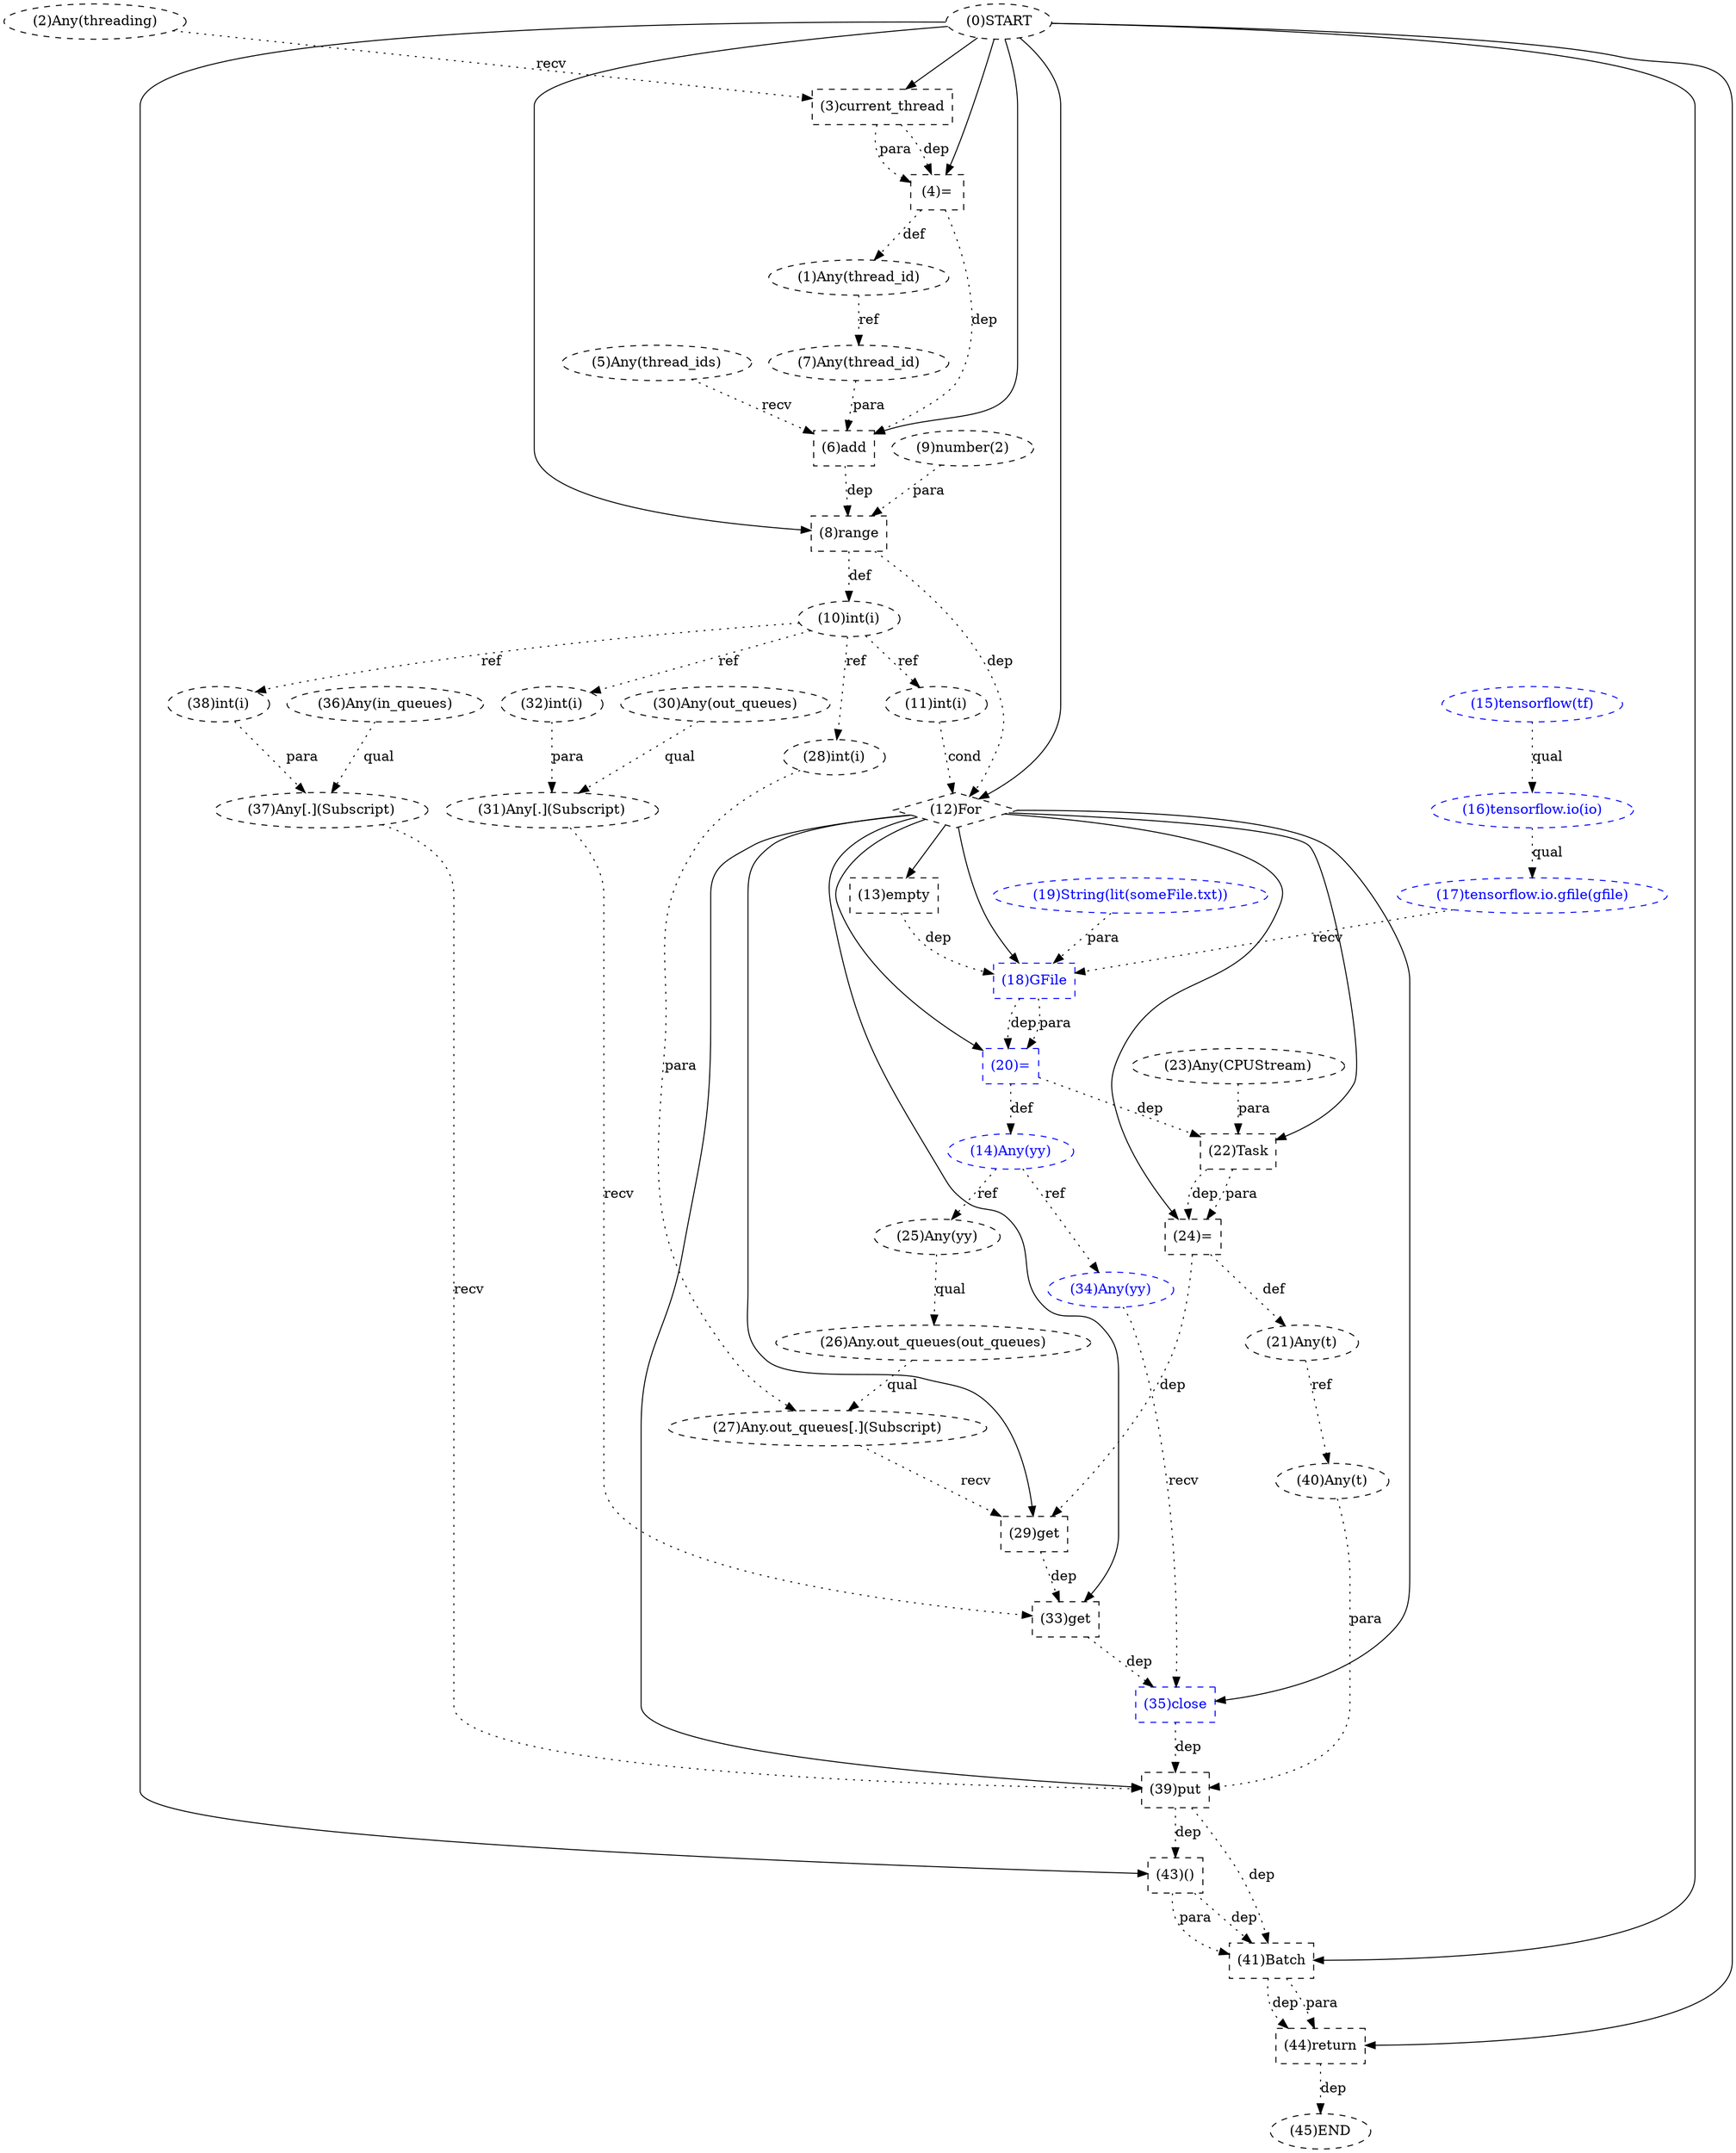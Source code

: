 digraph G {
1 [label="(0)START" style=dashed]
2 [label="(1)Any(thread_id)" shape=ellipse style=dashed]
3 [label="(41)Batch" shape=box style=dashed]
4 [label="(32)int(i)" shape=ellipse style=dashed]
5 [label="(40)Any(t)" shape=ellipse style=dashed]
6 [label="(16)tensorflow.io(io)" shape=ellipse style=dashed color=blue fontcolor=blue]
7 [label="(21)Any(t)" shape=ellipse style=dashed]
8 [label="(37)Any[.](Subscript)" shape=ellipse style=dashed]
9 [label="(39)put" shape=box style=dashed]
10 [label="(44)return" shape=box style=dashed]
11 [label="(14)Any(yy)" shape=ellipse style=dashed color=blue fontcolor=blue]
12 [label="(3)current_thread" shape=box style=dashed]
13 [label="(28)int(i)" shape=ellipse style=dashed]
14 [label="(15)tensorflow(tf)" shape=ellipse style=dashed color=blue fontcolor=blue]
15 [label="(22)Task" shape=box style=dashed]
16 [label="(31)Any[.](Subscript)" shape=ellipse style=dashed]
17 [label="(34)Any(yy)" shape=ellipse style=dashed color=blue fontcolor=blue]
18 [label="(20)=" shape=box style=dashed color=blue fontcolor=blue]
19 [label="(30)Any(out_queues)" shape=ellipse style=dashed]
20 [label="(10)int(i)" shape=ellipse style=dashed]
21 [label="(36)Any(in_queues)" shape=ellipse style=dashed]
22 [label="(6)add" shape=box style=dashed]
23 [label="(12)For" shape=diamond style=dashed]
24 [label="(33)get" shape=box style=dashed]
25 [label="(23)Any(CPUStream)" shape=ellipse style=dashed]
26 [label="(29)get" shape=box style=dashed]
27 [label="(35)close" shape=box style=dashed color=blue fontcolor=blue]
28 [label="(26)Any.out_queues(out_queues)" shape=ellipse style=dashed]
29 [label="(38)int(i)" shape=ellipse style=dashed]
30 [label="(25)Any(yy)" shape=ellipse style=dashed]
31 [label="(4)=" shape=box style=dashed]
32 [label="(27)Any.out_queues[.](Subscript)" shape=ellipse style=dashed]
33 [label="(45)END" style=dashed]
34 [label="(2)Any(threading)" shape=ellipse style=dashed]
35 [label="(13)empty" shape=box style=dashed]
36 [label="(43)()" shape=box style=dashed]
37 [label="(9)number(2)" shape=ellipse style=dashed]
38 [label="(19)String(lit(someFile.txt))" shape=ellipse style=dashed color=blue fontcolor=blue]
39 [label="(18)GFile" shape=box style=dashed color=blue fontcolor=blue]
40 [label="(7)Any(thread_id)" shape=ellipse style=dashed]
41 [label="(8)range" shape=box style=dashed]
42 [label="(5)Any(thread_ids)" shape=ellipse style=dashed]
43 [label="(17)tensorflow.io.gfile(gfile)" shape=ellipse style=dashed color=blue fontcolor=blue]
44 [label="(24)=" shape=box style=dashed]
45 [label="(11)int(i)" shape=ellipse style=dashed]
31 -> 2 [label="def" style=dotted];
1 -> 3 [label="" style=solid];
36 -> 3 [label="dep" style=dotted];
36 -> 3 [label="para" style=dotted];
9 -> 3 [label="dep" style=dotted];
20 -> 4 [label="ref" style=dotted];
7 -> 5 [label="ref" style=dotted];
14 -> 6 [label="qual" style=dotted];
44 -> 7 [label="def" style=dotted];
21 -> 8 [label="qual" style=dotted];
29 -> 8 [label="para" style=dotted];
23 -> 9 [label="" style=solid];
8 -> 9 [label="recv" style=dotted];
5 -> 9 [label="para" style=dotted];
27 -> 9 [label="dep" style=dotted];
1 -> 10 [label="" style=solid];
3 -> 10 [label="dep" style=dotted];
3 -> 10 [label="para" style=dotted];
18 -> 11 [label="def" style=dotted];
1 -> 12 [label="" style=solid];
34 -> 12 [label="recv" style=dotted];
20 -> 13 [label="ref" style=dotted];
23 -> 15 [label="" style=solid];
25 -> 15 [label="para" style=dotted];
18 -> 15 [label="dep" style=dotted];
19 -> 16 [label="qual" style=dotted];
4 -> 16 [label="para" style=dotted];
11 -> 17 [label="ref" style=dotted];
23 -> 18 [label="" style=solid];
39 -> 18 [label="dep" style=dotted];
39 -> 18 [label="para" style=dotted];
41 -> 20 [label="def" style=dotted];
1 -> 22 [label="" style=solid];
42 -> 22 [label="recv" style=dotted];
40 -> 22 [label="para" style=dotted];
31 -> 22 [label="dep" style=dotted];
1 -> 23 [label="" style=solid];
41 -> 23 [label="dep" style=dotted];
45 -> 23 [label="cond" style=dotted];
23 -> 24 [label="" style=solid];
16 -> 24 [label="recv" style=dotted];
26 -> 24 [label="dep" style=dotted];
23 -> 26 [label="" style=solid];
32 -> 26 [label="recv" style=dotted];
44 -> 26 [label="dep" style=dotted];
23 -> 27 [label="" style=solid];
17 -> 27 [label="recv" style=dotted];
24 -> 27 [label="dep" style=dotted];
30 -> 28 [label="qual" style=dotted];
20 -> 29 [label="ref" style=dotted];
11 -> 30 [label="ref" style=dotted];
1 -> 31 [label="" style=solid];
12 -> 31 [label="dep" style=dotted];
12 -> 31 [label="para" style=dotted];
28 -> 32 [label="qual" style=dotted];
13 -> 32 [label="para" style=dotted];
10 -> 33 [label="dep" style=dotted];
23 -> 35 [label="" style=solid];
1 -> 36 [label="" style=solid];
9 -> 36 [label="dep" style=dotted];
23 -> 39 [label="" style=solid];
43 -> 39 [label="recv" style=dotted];
38 -> 39 [label="para" style=dotted];
35 -> 39 [label="dep" style=dotted];
2 -> 40 [label="ref" style=dotted];
1 -> 41 [label="" style=solid];
37 -> 41 [label="para" style=dotted];
22 -> 41 [label="dep" style=dotted];
6 -> 43 [label="qual" style=dotted];
23 -> 44 [label="" style=solid];
15 -> 44 [label="dep" style=dotted];
15 -> 44 [label="para" style=dotted];
20 -> 45 [label="ref" style=dotted];
}